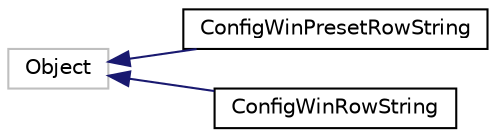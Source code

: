 digraph "Graphical Class Hierarchy"
{
  edge [fontname="Helvetica",fontsize="10",labelfontname="Helvetica",labelfontsize="10"];
  node [fontname="Helvetica",fontsize="10",shape=record];
  rankdir="LR";
  Node4 [label="Object",height=0.2,width=0.4,color="grey75", fillcolor="white", style="filled"];
  Node4 -> Node0 [dir="back",color="midnightblue",fontsize="10",style="solid",fontname="Helvetica"];
  Node0 [label="ConfigWinPresetRowString",height=0.2,width=0.4,color="black", fillcolor="white", style="filled",URL="$classConfigWinPresetRowString.html",tooltip="A row in the list of presets. "];
  Node4 -> Node6 [dir="back",color="midnightblue",fontsize="10",style="solid",fontname="Helvetica"];
  Node6 [label="ConfigWinRowString",height=0.2,width=0.4,color="black", fillcolor="white", style="filled",URL="$classConfigWinRowString.html",tooltip="A row in the list of commands in the config tool. "];
}
